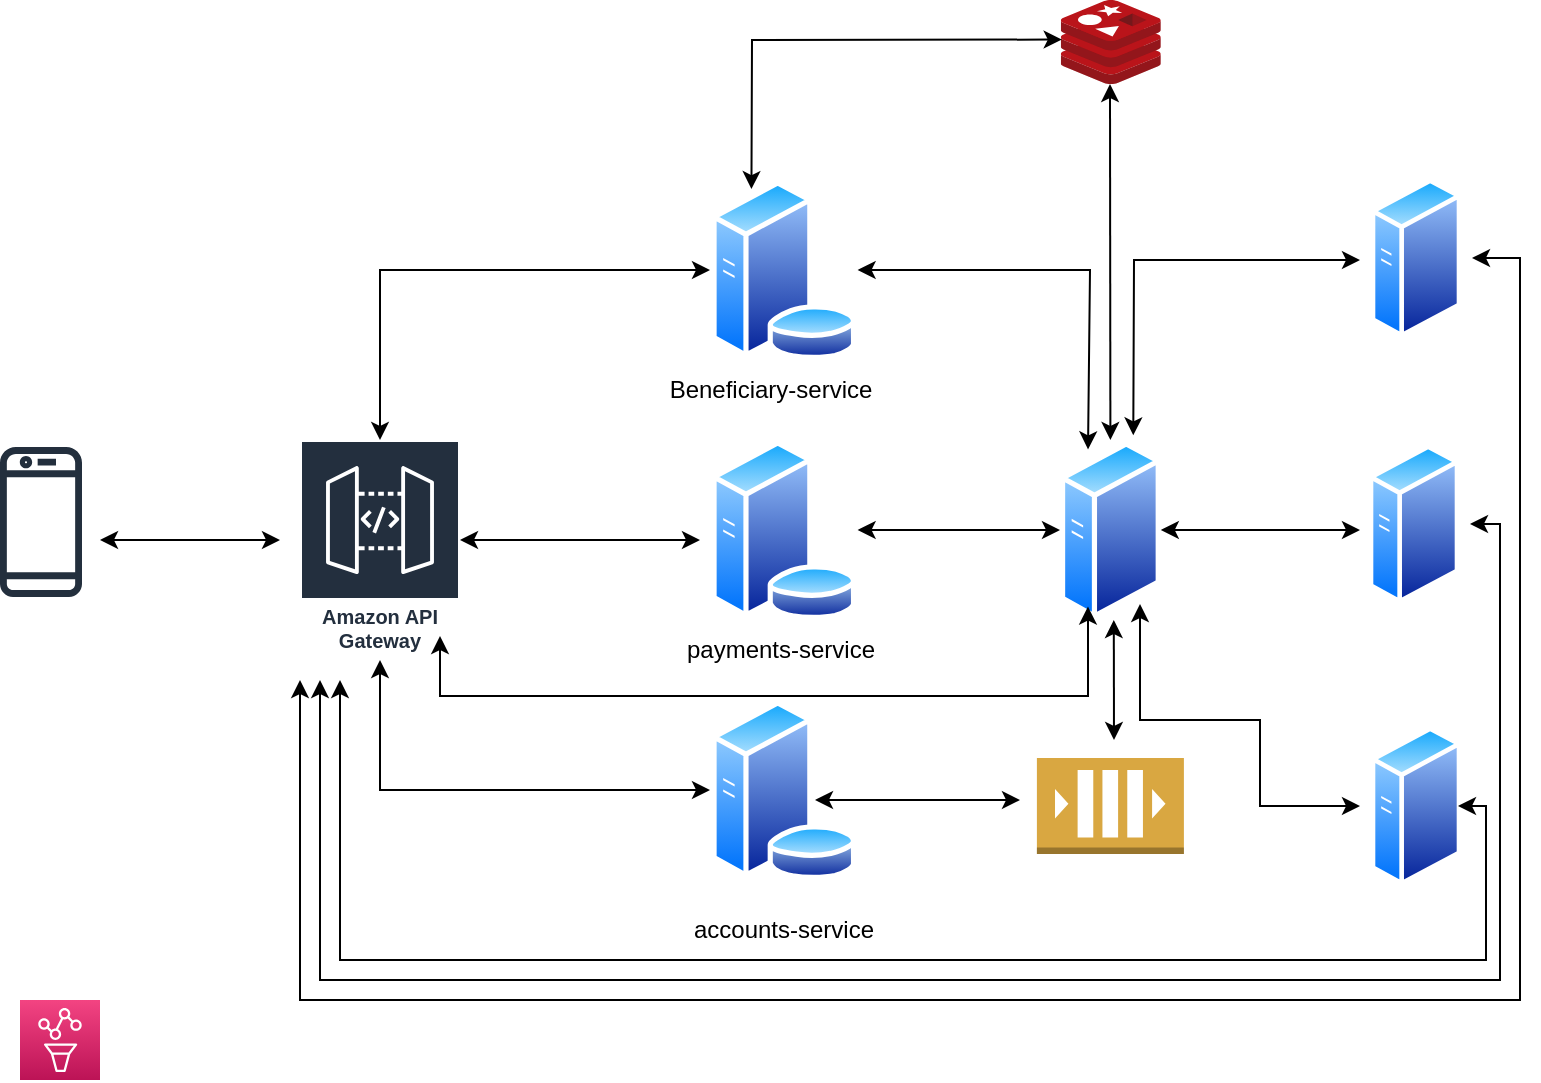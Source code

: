 <mxfile version="16.5.6" type="github"><diagram id="cZGkf7TebVuohdbqlsab" name="Page-1"><mxGraphModel dx="1183" dy="768" grid="1" gridSize="10" guides="1" tooltips="1" connect="1" arrows="1" fold="1" page="1" pageScale="1" pageWidth="850" pageHeight="1100" math="0" shadow="0"><root><mxCell id="0"/><mxCell id="1" parent="0"/><mxCell id="G6Vl2u9c6MUwYWZLbxqo-1" value="Amazon API Gateway" style="sketch=0;outlineConnect=0;fontColor=#232F3E;gradientColor=none;strokeColor=#ffffff;fillColor=#232F3E;dashed=0;verticalLabelPosition=middle;verticalAlign=bottom;align=center;html=1;whiteSpace=wrap;fontSize=10;fontStyle=1;spacing=3;shape=mxgraph.aws4.productIcon;prIcon=mxgraph.aws4.api_gateway;" vertex="1" parent="1"><mxGeometry x="220" y="230" width="80" height="110" as="geometry"/></mxCell><mxCell id="G6Vl2u9c6MUwYWZLbxqo-4" value="" style="aspect=fixed;perimeter=ellipsePerimeter;html=1;align=center;shadow=0;dashed=0;spacingTop=3;image;image=img/lib/active_directory/database_server.svg;" vertex="1" parent="1"><mxGeometry x="425" y="100" width="73.8" height="90" as="geometry"/></mxCell><mxCell id="G6Vl2u9c6MUwYWZLbxqo-5" value="" style="aspect=fixed;perimeter=ellipsePerimeter;html=1;align=center;shadow=0;dashed=0;spacingTop=3;image;image=img/lib/active_directory/database_server.svg;" vertex="1" parent="1"><mxGeometry x="425" y="230" width="73.8" height="90" as="geometry"/></mxCell><mxCell id="G6Vl2u9c6MUwYWZLbxqo-6" value="" style="aspect=fixed;perimeter=ellipsePerimeter;html=1;align=center;shadow=0;dashed=0;spacingTop=3;image;image=img/lib/active_directory/database_server.svg;" vertex="1" parent="1"><mxGeometry x="425" y="360" width="73.8" height="90" as="geometry"/></mxCell><mxCell id="G6Vl2u9c6MUwYWZLbxqo-7" value="" style="endArrow=classic;startArrow=classic;html=1;rounded=0;entryX=0;entryY=0.5;entryDx=0;entryDy=0;" edge="1" parent="1" source="G6Vl2u9c6MUwYWZLbxqo-1" target="G6Vl2u9c6MUwYWZLbxqo-4"><mxGeometry width="50" height="50" relative="1" as="geometry"><mxPoint x="380" y="310" as="sourcePoint"/><mxPoint x="410" y="170" as="targetPoint"/><Array as="points"><mxPoint x="260" y="145"/></Array></mxGeometry></mxCell><mxCell id="G6Vl2u9c6MUwYWZLbxqo-8" value="" style="endArrow=classic;startArrow=classic;html=1;rounded=0;" edge="1" parent="1"><mxGeometry width="50" height="50" relative="1" as="geometry"><mxPoint x="300" y="280" as="sourcePoint"/><mxPoint x="420" y="280" as="targetPoint"/><Array as="points"><mxPoint x="360" y="280"/><mxPoint x="410" y="280"/></Array></mxGeometry></mxCell><mxCell id="G6Vl2u9c6MUwYWZLbxqo-9" value="" style="endArrow=classic;startArrow=classic;html=1;rounded=0;entryX=0;entryY=0.5;entryDx=0;entryDy=0;" edge="1" parent="1" source="G6Vl2u9c6MUwYWZLbxqo-1" target="G6Vl2u9c6MUwYWZLbxqo-6"><mxGeometry width="50" height="50" relative="1" as="geometry"><mxPoint x="380" y="310" as="sourcePoint"/><mxPoint x="430" y="260" as="targetPoint"/><Array as="points"><mxPoint x="260" y="405"/></Array></mxGeometry></mxCell><mxCell id="G6Vl2u9c6MUwYWZLbxqo-10" value="Beneficiary-service" style="text;html=1;strokeColor=none;fillColor=none;align=center;verticalAlign=middle;whiteSpace=wrap;rounded=0;" vertex="1" parent="1"><mxGeometry x="382.5" y="190" width="145" height="30" as="geometry"/></mxCell><mxCell id="G6Vl2u9c6MUwYWZLbxqo-11" value="payments-service" style="text;html=1;strokeColor=none;fillColor=none;align=center;verticalAlign=middle;whiteSpace=wrap;rounded=0;" vertex="1" parent="1"><mxGeometry x="392.5" y="320" width="135" height="30" as="geometry"/></mxCell><mxCell id="G6Vl2u9c6MUwYWZLbxqo-12" value="accounts-service" style="text;html=1;strokeColor=none;fillColor=none;align=center;verticalAlign=middle;whiteSpace=wrap;rounded=0;" vertex="1" parent="1"><mxGeometry x="392.5" y="460" width="138.1" height="30" as="geometry"/></mxCell><mxCell id="G6Vl2u9c6MUwYWZLbxqo-13" value="" style="sketch=0;aspect=fixed;html=1;points=[];align=center;image;fontSize=12;image=img/lib/mscae/Cache_Redis_Product.svg;" vertex="1" parent="1"><mxGeometry x="600.4" y="10" width="50" height="42" as="geometry"/></mxCell><mxCell id="G6Vl2u9c6MUwYWZLbxqo-14" value="" style="endArrow=classic;startArrow=classic;html=1;rounded=0;entryX=0.009;entryY=0.471;entryDx=0;entryDy=0;entryPerimeter=0;exitX=0.25;exitY=0;exitDx=0;exitDy=0;" edge="1" parent="1" source="G6Vl2u9c6MUwYWZLbxqo-4" target="G6Vl2u9c6MUwYWZLbxqo-13"><mxGeometry width="50" height="50" relative="1" as="geometry"><mxPoint x="490" y="80" as="sourcePoint"/><mxPoint x="540" y="30" as="targetPoint"/><Array as="points"><mxPoint x="446" y="30"/></Array></mxGeometry></mxCell><mxCell id="G6Vl2u9c6MUwYWZLbxqo-15" value="" style="sketch=0;points=[[0,0,0],[0.25,0,0],[0.5,0,0],[0.75,0,0],[1,0,0],[0,1,0],[0.25,1,0],[0.5,1,0],[0.75,1,0],[1,1,0],[0,0.25,0],[0,0.5,0],[0,0.75,0],[1,0.25,0],[1,0.5,0],[1,0.75,0]];points=[[0,0,0],[0.25,0,0],[0.5,0,0],[0.75,0,0],[1,0,0],[0,1,0],[0.25,1,0],[0.5,1,0],[0.75,1,0],[1,1,0],[0,0.25,0],[0,0.5,0],[0,0.75,0],[1,0.25,0],[1,0.5,0],[1,0.75,0]];outlineConnect=0;fontColor=#232F3E;gradientColor=#F34482;gradientDirection=north;fillColor=#BC1356;strokeColor=#ffffff;dashed=0;verticalLabelPosition=bottom;verticalAlign=top;align=center;html=1;fontSize=12;fontStyle=0;aspect=fixed;shape=mxgraph.aws4.resourceIcon;resIcon=mxgraph.aws4.managed_service_for_prometheus;" vertex="1" parent="1"><mxGeometry x="80" y="510" width="40" height="40" as="geometry"/></mxCell><mxCell id="G6Vl2u9c6MUwYWZLbxqo-19" value="" style="aspect=fixed;perimeter=ellipsePerimeter;html=1;align=center;shadow=0;dashed=0;spacingTop=3;image;image=img/lib/active_directory/generic_server.svg;" vertex="1" parent="1"><mxGeometry x="600" y="230" width="50.4" height="90" as="geometry"/></mxCell><mxCell id="G6Vl2u9c6MUwYWZLbxqo-20" value="" style="endArrow=classic;startArrow=classic;html=1;rounded=0;entryX=0;entryY=0.5;entryDx=0;entryDy=0;exitX=1;exitY=0.5;exitDx=0;exitDy=0;" edge="1" parent="1" source="G6Vl2u9c6MUwYWZLbxqo-5" target="G6Vl2u9c6MUwYWZLbxqo-19"><mxGeometry width="50" height="50" relative="1" as="geometry"><mxPoint x="527.5" y="310" as="sourcePoint"/><mxPoint x="577.5" y="260" as="targetPoint"/></mxGeometry></mxCell><mxCell id="G6Vl2u9c6MUwYWZLbxqo-22" value="" style="outlineConnect=0;dashed=0;verticalLabelPosition=bottom;verticalAlign=top;align=center;html=1;shape=mxgraph.aws3.queue;fillColor=#D9A741;gradientColor=none;" vertex="1" parent="1"><mxGeometry x="588.45" y="389" width="73.5" height="48" as="geometry"/></mxCell><mxCell id="G6Vl2u9c6MUwYWZLbxqo-23" value="" style="aspect=fixed;perimeter=ellipsePerimeter;html=1;align=center;shadow=0;dashed=0;spacingTop=3;image;image=img/lib/active_directory/generic_server.svg;" vertex="1" parent="1"><mxGeometry x="750" y="99" width="56" height="80" as="geometry"/></mxCell><mxCell id="G6Vl2u9c6MUwYWZLbxqo-24" value="" style="aspect=fixed;perimeter=ellipsePerimeter;html=1;align=center;shadow=0;dashed=0;spacingTop=3;image;image=img/lib/active_directory/generic_server.svg;" vertex="1" parent="1"><mxGeometry x="749" y="232" width="56" height="80" as="geometry"/></mxCell><mxCell id="G6Vl2u9c6MUwYWZLbxqo-25" value="" style="aspect=fixed;perimeter=ellipsePerimeter;html=1;align=center;shadow=0;dashed=0;spacingTop=3;image;image=img/lib/active_directory/generic_server.svg;" vertex="1" parent="1"><mxGeometry x="750" y="373" width="56" height="80" as="geometry"/></mxCell><mxCell id="G6Vl2u9c6MUwYWZLbxqo-26" value="" style="endArrow=classic;startArrow=classic;html=1;rounded=0;entryX=0.25;entryY=0;entryDx=0;entryDy=0;exitX=1;exitY=0.5;exitDx=0;exitDy=0;" edge="1" parent="1" source="G6Vl2u9c6MUwYWZLbxqo-4" target="G6Vl2u9c6MUwYWZLbxqo-19"><mxGeometry width="50" height="50" relative="1" as="geometry"><mxPoint x="520" y="160" as="sourcePoint"/><mxPoint x="570" y="110" as="targetPoint"/><Array as="points"><mxPoint x="615" y="145"/></Array></mxGeometry></mxCell><mxCell id="G6Vl2u9c6MUwYWZLbxqo-27" value="" style="endArrow=classic;startArrow=classic;html=1;rounded=0;" edge="1" parent="1"><mxGeometry width="50" height="50" relative="1" as="geometry"><mxPoint x="627" y="380" as="sourcePoint"/><mxPoint x="626.9" y="320" as="targetPoint"/></mxGeometry></mxCell><mxCell id="G6Vl2u9c6MUwYWZLbxqo-28" value="" style="endArrow=classic;startArrow=classic;html=1;rounded=0;" edge="1" parent="1"><mxGeometry width="50" height="50" relative="1" as="geometry"><mxPoint x="477.5" y="410" as="sourcePoint"/><mxPoint x="580" y="410" as="targetPoint"/></mxGeometry></mxCell><mxCell id="G6Vl2u9c6MUwYWZLbxqo-29" value="" style="endArrow=classic;startArrow=classic;html=1;rounded=0;exitX=0.5;exitY=0;exitDx=0;exitDy=0;" edge="1" parent="1" source="G6Vl2u9c6MUwYWZLbxqo-19"><mxGeometry width="50" height="50" relative="1" as="geometry"><mxPoint x="611.95" y="102" as="sourcePoint"/><mxPoint x="625" y="52" as="targetPoint"/></mxGeometry></mxCell><mxCell id="G6Vl2u9c6MUwYWZLbxqo-30" value="" style="endArrow=classic;startArrow=classic;html=1;rounded=0;exitX=0.727;exitY=-0.026;exitDx=0;exitDy=0;exitPerimeter=0;" edge="1" parent="1" source="G6Vl2u9c6MUwYWZLbxqo-19"><mxGeometry width="50" height="50" relative="1" as="geometry"><mxPoint x="700" y="190" as="sourcePoint"/><mxPoint x="750" y="140" as="targetPoint"/><Array as="points"><mxPoint x="637" y="140"/></Array></mxGeometry></mxCell><mxCell id="G6Vl2u9c6MUwYWZLbxqo-31" value="" style="endArrow=classic;startArrow=classic;html=1;rounded=0;exitX=1;exitY=0.5;exitDx=0;exitDy=0;" edge="1" parent="1" source="G6Vl2u9c6MUwYWZLbxqo-19"><mxGeometry width="50" height="50" relative="1" as="geometry"><mxPoint x="650.4" y="280" as="sourcePoint"/><mxPoint x="750" y="275" as="targetPoint"/></mxGeometry></mxCell><mxCell id="G6Vl2u9c6MUwYWZLbxqo-32" value="" style="endArrow=classic;startArrow=classic;html=1;rounded=0;entryX=0;entryY=0.5;entryDx=0;entryDy=0;" edge="1" parent="1" target="G6Vl2u9c6MUwYWZLbxqo-25"><mxGeometry width="50" height="50" relative="1" as="geometry"><mxPoint x="640" y="312" as="sourcePoint"/><mxPoint x="690" y="262" as="targetPoint"/><Array as="points"><mxPoint x="640" y="370"/><mxPoint x="700" y="370"/><mxPoint x="700" y="413"/></Array></mxGeometry></mxCell><mxCell id="G6Vl2u9c6MUwYWZLbxqo-33" value="" style="endArrow=classic;startArrow=classic;html=1;rounded=0;entryX=1;entryY=0.5;entryDx=0;entryDy=0;" edge="1" parent="1" target="G6Vl2u9c6MUwYWZLbxqo-23"><mxGeometry width="50" height="50" relative="1" as="geometry"><mxPoint x="220" y="350" as="sourcePoint"/><mxPoint x="770" y="453" as="targetPoint"/><Array as="points"><mxPoint x="220" y="510"/><mxPoint x="830" y="510"/><mxPoint x="830" y="139"/></Array></mxGeometry></mxCell><mxCell id="G6Vl2u9c6MUwYWZLbxqo-34" value="" style="endArrow=classic;startArrow=classic;html=1;rounded=0;entryX=1;entryY=0.5;entryDx=0;entryDy=0;" edge="1" parent="1"><mxGeometry width="50" height="50" relative="1" as="geometry"><mxPoint x="230" y="350" as="sourcePoint"/><mxPoint x="805.0" y="272" as="targetPoint"/><Array as="points"><mxPoint x="230" y="500"/><mxPoint x="820" y="500"/><mxPoint x="820" y="272"/></Array></mxGeometry></mxCell><mxCell id="G6Vl2u9c6MUwYWZLbxqo-35" value="" style="endArrow=classic;startArrow=classic;html=1;rounded=0;entryX=1;entryY=0.5;entryDx=0;entryDy=0;" edge="1" parent="1"><mxGeometry width="50" height="50" relative="1" as="geometry"><mxPoint x="240" y="350" as="sourcePoint"/><mxPoint x="799.0" y="413" as="targetPoint"/><Array as="points"><mxPoint x="240" y="490"/><mxPoint x="813" y="490"/><mxPoint x="813" y="413"/></Array></mxGeometry></mxCell><mxCell id="G6Vl2u9c6MUwYWZLbxqo-37" value="" style="sketch=0;outlineConnect=0;fontColor=#232F3E;gradientColor=none;fillColor=#232F3D;strokeColor=none;dashed=0;verticalLabelPosition=bottom;verticalAlign=top;align=center;html=1;fontSize=12;fontStyle=0;aspect=fixed;pointerEvents=1;shape=mxgraph.aws4.mobile_client;" vertex="1" parent="1"><mxGeometry x="70" y="232" width="41" height="78" as="geometry"/></mxCell><mxCell id="G6Vl2u9c6MUwYWZLbxqo-38" value="" style="endArrow=classic;startArrow=classic;html=1;rounded=0;" edge="1" parent="1"><mxGeometry width="50" height="50" relative="1" as="geometry"><mxPoint x="120" y="280" as="sourcePoint"/><mxPoint x="210" y="280" as="targetPoint"/></mxGeometry></mxCell><mxCell id="G6Vl2u9c6MUwYWZLbxqo-40" value="" style="endArrow=classic;startArrow=classic;html=1;rounded=0;entryX=0.25;entryY=1;entryDx=0;entryDy=0;" edge="1" parent="1"><mxGeometry width="50" height="50" relative="1" as="geometry"><mxPoint x="290" y="328" as="sourcePoint"/><mxPoint x="614.002" y="313.313" as="targetPoint"/><Array as="points"><mxPoint x="290" y="358"/><mxPoint x="614" y="358"/></Array></mxGeometry></mxCell></root></mxGraphModel></diagram></mxfile>